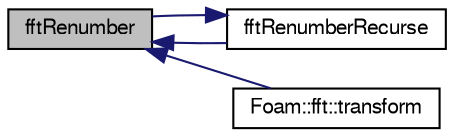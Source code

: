 digraph "fftRenumber"
{
  bgcolor="transparent";
  edge [fontname="FreeSans",fontsize="10",labelfontname="FreeSans",labelfontsize="10"];
  node [fontname="FreeSans",fontsize="10",shape=record];
  rankdir="LR";
  Node131312 [label="fftRenumber",height=0.2,width=0.4,color="black", fillcolor="grey75", style="filled", fontcolor="black"];
  Node131312 -> Node131313 [dir="back",color="midnightblue",fontsize="10",style="solid",fontname="FreeSans"];
  Node131313 [label="fftRenumberRecurse",height=0.2,width=0.4,color="black",URL="$a21124.html#af76141575e053e13d261be2aea991fd3"];
  Node131313 -> Node131312 [dir="back",color="midnightblue",fontsize="10",style="solid",fontname="FreeSans"];
  Node131312 -> Node131314 [dir="back",color="midnightblue",fontsize="10",style="solid",fontname="FreeSans"];
  Node131314 [label="Foam::fft::transform",height=0.2,width=0.4,color="black",URL="$a28942.html#a2edcd80a7fcc830ff6ed969b368f7adb"];
}
